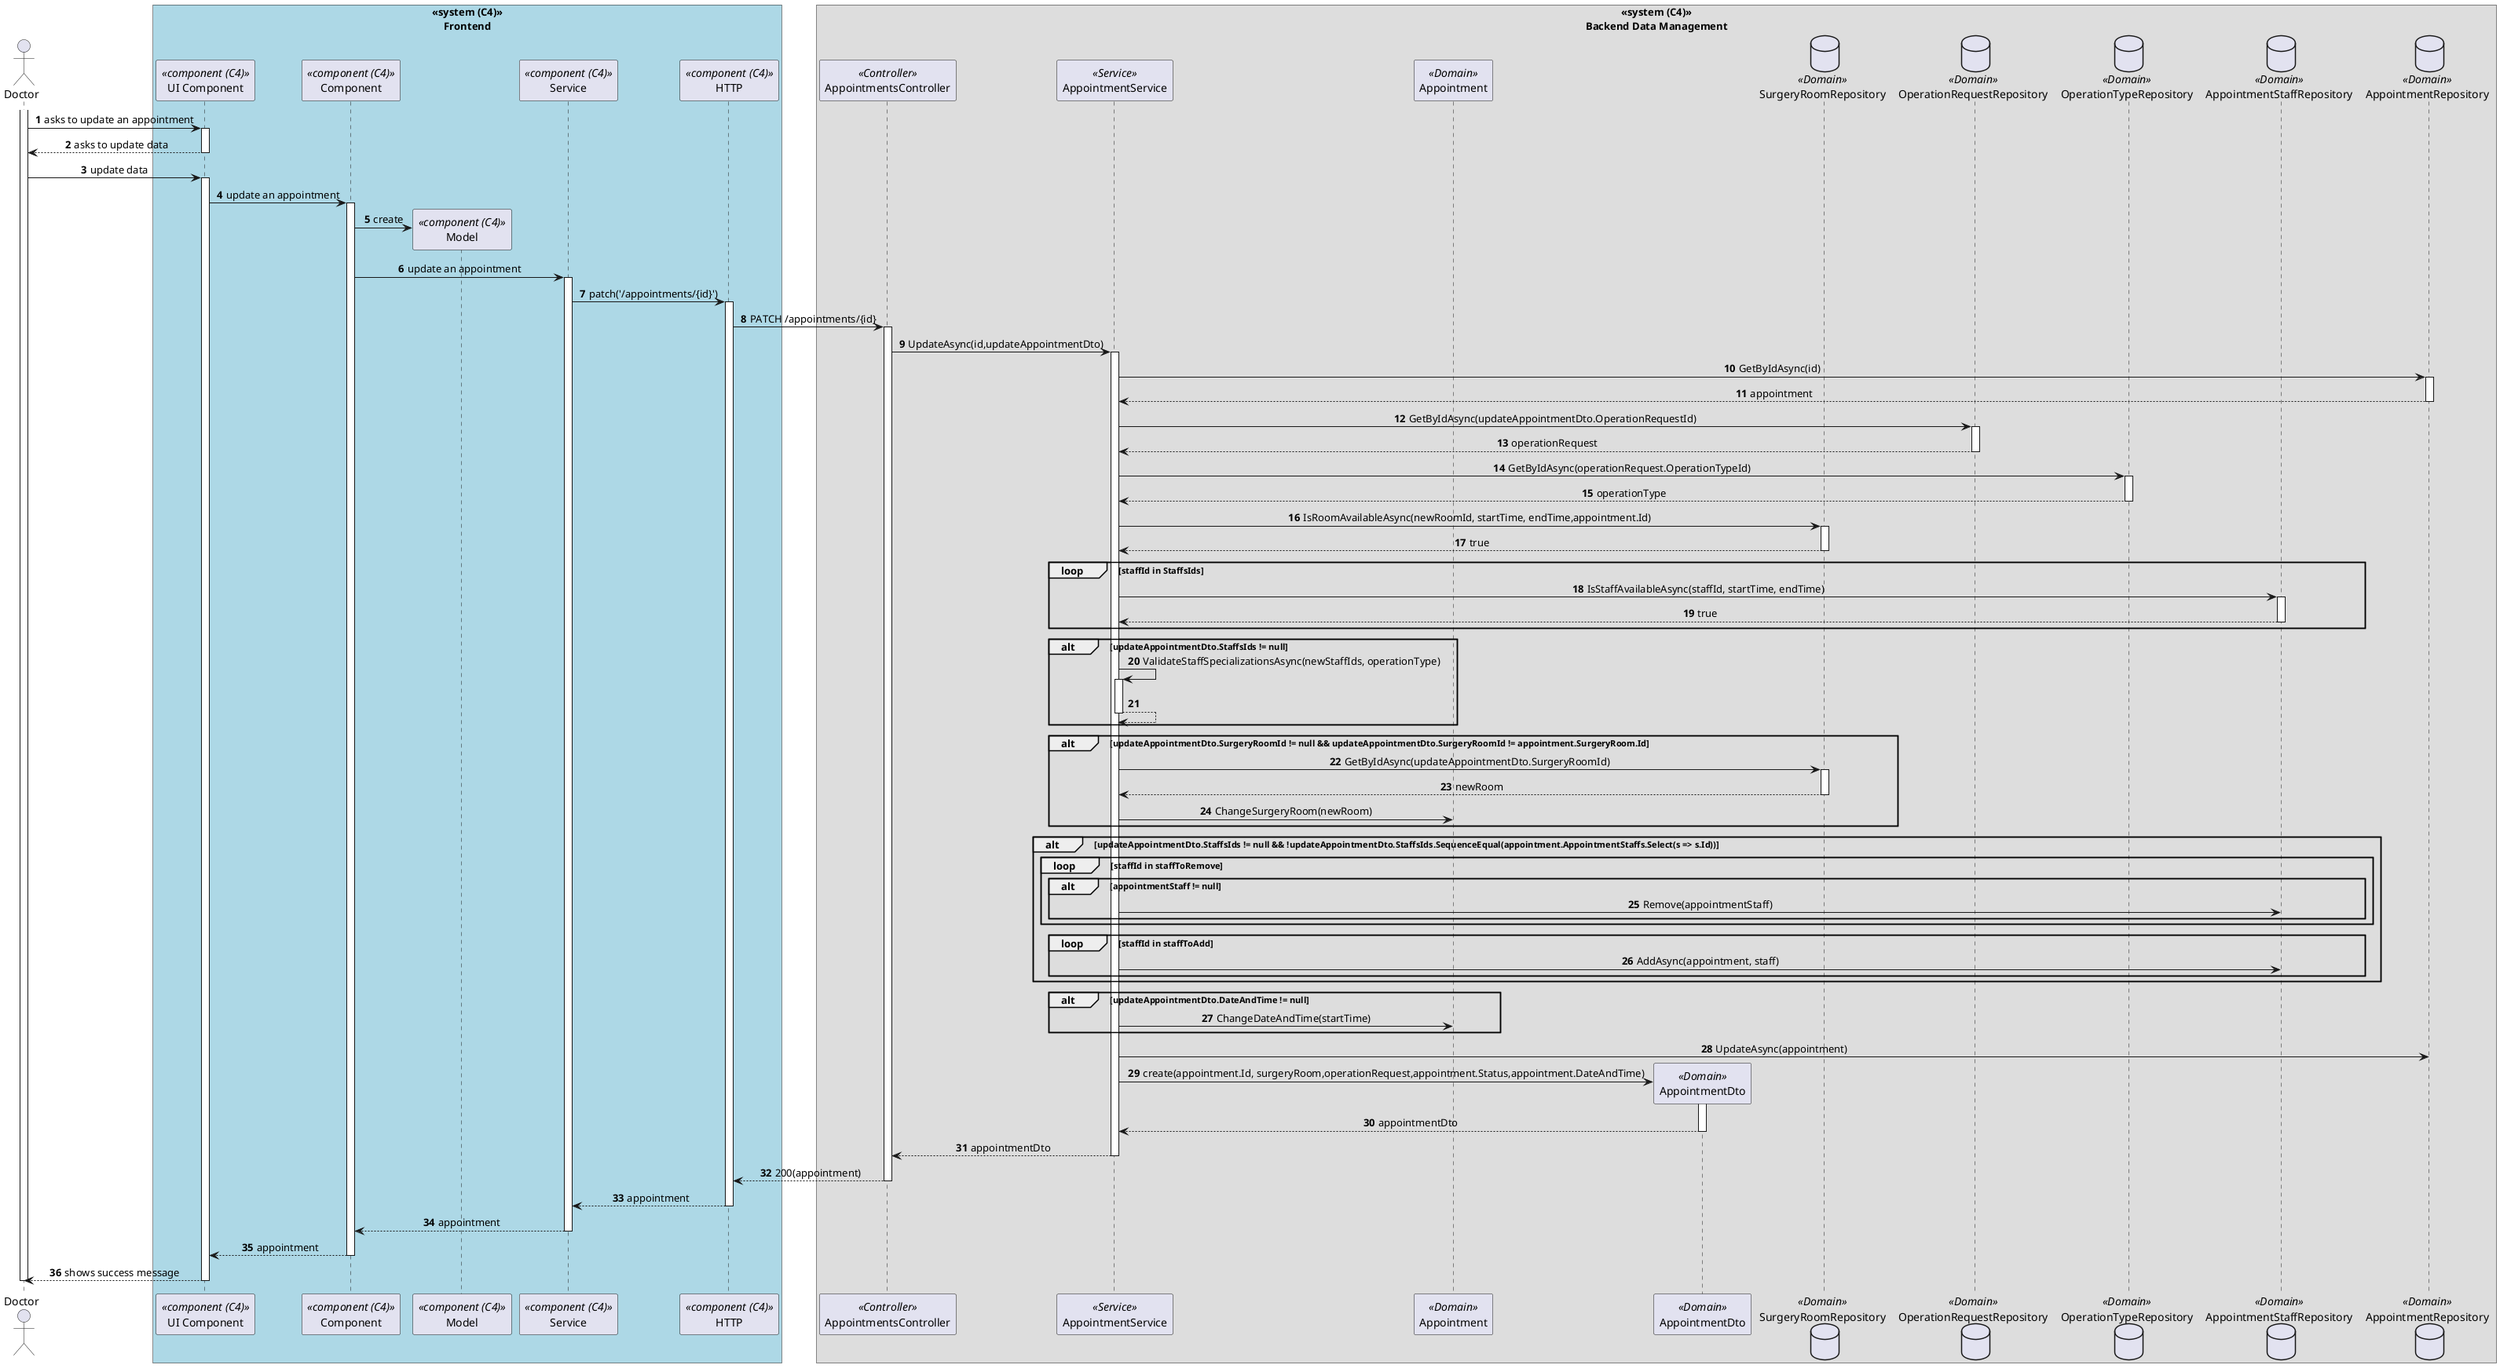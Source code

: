 @startuml process-view
autonumber
skinparam DefaultTextAlignment center
actor Doctor as "Doctor"

box "<<system (C4)>>\nFrontend"#LightBlue
    participant ComponentUI as "UI Component" <<component (C4)>>
    participant Component as "Component" <<component (C4)>>
    participant Model as "Model" <<component (C4)>>
    participant Service as "Service" <<component (C4)>>
    participant HTTP as "HTTP" <<component (C4)>>
end box

box "<<system (C4)>>\nBackend Data Management"
    participant Controller as "AppointmentsController"<<Controller>>
    participant Service_ as "AppointmentService"<<Service>>
    participant Appointment as "Appointment"<<Domain>>
    participant AppointmentDto as "AppointmentDto"<<Domain>>
    database SurgeryRoomRepository as "SurgeryRoomRepository"<<Domain>>
    database OperationRequestRepository as "OperationRequestRepository"<<Domain>>
    database OperationTypeRepository as "OperationTypeRepository"<<Domain>>
    database AppointmentStaffRepository as "AppointmentStaffRepository"<<Domain>>
    database AppointmentRepository as "AppointmentRepository"<<Domain>>
end box

activate Doctor

    Doctor -> ComponentUI : asks to update an appointment
    activate ComponentUI

        ComponentUI --> Doctor : asks to update data

    deactivate ComponentUI

    Doctor -> ComponentUI : update data
    activate ComponentUI

        ComponentUI -> Component : update an appointment

        activate Component

            Component -> Model** : create
            
            Component -> Service : update an appointment
            activate Service

                Service -> HTTP : patch('/appointments/{id}')

                activate HTTP
                    HTTP -> Controller : PATCH /appointments/{id}

                        activate Controller
                            Controller -> Service_ : UpdateAsync(id,updateAppointmentDto)
                            
                            activate Service_

                                Service_ -> AppointmentRepository : GetByIdAsync(id)
                                
                                activate AppointmentRepository

                                    AppointmentRepository --> Service_: appointment

                                deactivate AppointmentRepository

                                Service_ -> OperationRequestRepository : GetByIdAsync(updateAppointmentDto.OperationRequestId)
                                
                                activate OperationRequestRepository

                                    OperationRequestRepository --> Service_: operationRequest

                                deactivate OperationRequestRepository

                                Service_ -> OperationTypeRepository : GetByIdAsync(operationRequest.OperationTypeId)
                                
                                activate OperationTypeRepository

                                    OperationTypeRepository --> Service_: operationType 

                                deactivate OperationTypeRepository

                                Service_ -> SurgeryRoomRepository : IsRoomAvailableAsync(newRoomId, startTime, endTime,appointment.Id)

                                activate SurgeryRoomRepository

                                    SurgeryRoomRepository --> Service_: true 

                                deactivate SurgeryRoomRepository

                                loop staffId in StaffsIds

                                    Service_ -> AppointmentStaffRepository : IsStaffAvailableAsync(staffId, startTime, endTime)

                                    activate AppointmentStaffRepository

                                        AppointmentStaffRepository --> Service_: true

                                    deactivate AppointmentStaffRepository
                                end

                                alt updateAppointmentDto.StaffsIds != null
                                    
                                    Service_ -> Service_: ValidateStaffSpecializationsAsync(newStaffIds, operationType)

                                    activate Service_

                                        Service_ --> Service_

                                    deactivate Service_
                                end

                                alt updateAppointmentDto.SurgeryRoomId != null && updateAppointmentDto.SurgeryRoomId != appointment.SurgeryRoom.Id

                                    Service_ -> SurgeryRoomRepository : GetByIdAsync(updateAppointmentDto.SurgeryRoomId)
                                
                                    activate SurgeryRoomRepository

                                        SurgeryRoomRepository --> Service_: newRoom

                                    deactivate SurgeryRoomRepository

                                    Service_ -> Appointment : ChangeSurgeryRoom(newRoom)

                                end

                                alt updateAppointmentDto.StaffsIds != null && !updateAppointmentDto.StaffsIds.SequenceEqual(appointment.AppointmentStaffs.Select(s => s.Id))

                                    loop staffId in staffToRemove

                                        alt appointmentStaff != null
                                        
                                            Service_ -> AppointmentStaffRepository : Remove(appointmentStaff)

                                        end

                                    end
                                    
                                    loop staffId in staffToAdd
                                        
                                        Service_ -> AppointmentStaffRepository : AddAsync(appointment, staff)

                                    end

                                end

                                alt updateAppointmentDto.DateAndTime != null

                                    Service_ -> Appointment : ChangeDateAndTime(startTime)

                                end 

                                Service_ -> AppointmentRepository : UpdateAsync(appointment)

                                Service_ -> AppointmentDto**: create(appointment.Id, surgeryRoom,operationRequest,appointment.Status,appointment.DateAndTime)

                                activate AppointmentDto

                                    AppointmentDto --> Service_ : appointmentDto

                                deactivate AppointmentDto
                                
                                Service_ --> Controller : appointmentDto

                            deactivate Service_

                        Controller --> HTTP : 200(appointment)

                    deactivate Controller

                    HTTP --> Service : appointment

                deactivate HTTP

                Service --> Component : appointment
            deactivate Service

            Component --> ComponentUI : appointment
        deactivate Component

    Doctor <-- ComponentUI : shows success message
    deactivate ComponentUI

deactivate Doctor

@enduml